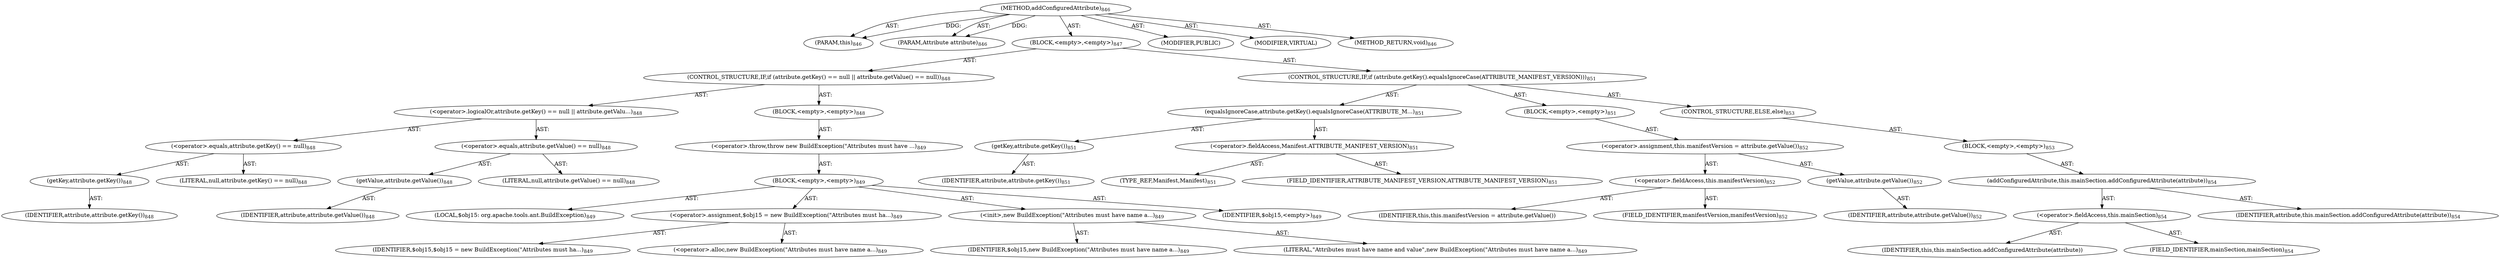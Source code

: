 digraph "addConfiguredAttribute" {  
"111669149733" [label = <(METHOD,addConfiguredAttribute)<SUB>846</SUB>> ]
"115964117058" [label = <(PARAM,this)<SUB>846</SUB>> ]
"115964117059" [label = <(PARAM,Attribute attribute)<SUB>846</SUB>> ]
"25769803895" [label = <(BLOCK,&lt;empty&gt;,&lt;empty&gt;)<SUB>847</SUB>> ]
"47244640323" [label = <(CONTROL_STRUCTURE,IF,if (attribute.getKey() == null || attribute.getValue() == null))<SUB>848</SUB>> ]
"30064771665" [label = <(&lt;operator&gt;.logicalOr,attribute.getKey() == null || attribute.getValu...)<SUB>848</SUB>> ]
"30064771666" [label = <(&lt;operator&gt;.equals,attribute.getKey() == null)<SUB>848</SUB>> ]
"30064771667" [label = <(getKey,attribute.getKey())<SUB>848</SUB>> ]
"68719477173" [label = <(IDENTIFIER,attribute,attribute.getKey())<SUB>848</SUB>> ]
"90194313336" [label = <(LITERAL,null,attribute.getKey() == null)<SUB>848</SUB>> ]
"30064771668" [label = <(&lt;operator&gt;.equals,attribute.getValue() == null)<SUB>848</SUB>> ]
"30064771669" [label = <(getValue,attribute.getValue())<SUB>848</SUB>> ]
"68719477174" [label = <(IDENTIFIER,attribute,attribute.getValue())<SUB>848</SUB>> ]
"90194313337" [label = <(LITERAL,null,attribute.getValue() == null)<SUB>848</SUB>> ]
"25769803896" [label = <(BLOCK,&lt;empty&gt;,&lt;empty&gt;)<SUB>848</SUB>> ]
"30064771670" [label = <(&lt;operator&gt;.throw,throw new BuildException(&quot;Attributes must have ...)<SUB>849</SUB>> ]
"25769803897" [label = <(BLOCK,&lt;empty&gt;,&lt;empty&gt;)<SUB>849</SUB>> ]
"94489280581" [label = <(LOCAL,$obj15: org.apache.tools.ant.BuildException)<SUB>849</SUB>> ]
"30064771671" [label = <(&lt;operator&gt;.assignment,$obj15 = new BuildException(&quot;Attributes must ha...)<SUB>849</SUB>> ]
"68719477175" [label = <(IDENTIFIER,$obj15,$obj15 = new BuildException(&quot;Attributes must ha...)<SUB>849</SUB>> ]
"30064771672" [label = <(&lt;operator&gt;.alloc,new BuildException(&quot;Attributes must have name a...)<SUB>849</SUB>> ]
"30064771673" [label = <(&lt;init&gt;,new BuildException(&quot;Attributes must have name a...)<SUB>849</SUB>> ]
"68719477176" [label = <(IDENTIFIER,$obj15,new BuildException(&quot;Attributes must have name a...)<SUB>849</SUB>> ]
"90194313338" [label = <(LITERAL,&quot;Attributes must have name and value&quot;,new BuildException(&quot;Attributes must have name a...)<SUB>849</SUB>> ]
"68719477177" [label = <(IDENTIFIER,$obj15,&lt;empty&gt;)<SUB>849</SUB>> ]
"47244640324" [label = <(CONTROL_STRUCTURE,IF,if (attribute.getKey().equalsIgnoreCase(ATTRIBUTE_MANIFEST_VERSION)))<SUB>851</SUB>> ]
"30064771674" [label = <(equalsIgnoreCase,attribute.getKey().equalsIgnoreCase(ATTRIBUTE_M...)<SUB>851</SUB>> ]
"30064771675" [label = <(getKey,attribute.getKey())<SUB>851</SUB>> ]
"68719477178" [label = <(IDENTIFIER,attribute,attribute.getKey())<SUB>851</SUB>> ]
"30064771676" [label = <(&lt;operator&gt;.fieldAccess,Manifest.ATTRIBUTE_MANIFEST_VERSION)<SUB>851</SUB>> ]
"180388626464" [label = <(TYPE_REF,Manifest,Manifest)<SUB>851</SUB>> ]
"55834574966" [label = <(FIELD_IDENTIFIER,ATTRIBUTE_MANIFEST_VERSION,ATTRIBUTE_MANIFEST_VERSION)<SUB>851</SUB>> ]
"25769803898" [label = <(BLOCK,&lt;empty&gt;,&lt;empty&gt;)<SUB>851</SUB>> ]
"30064771677" [label = <(&lt;operator&gt;.assignment,this.manifestVersion = attribute.getValue())<SUB>852</SUB>> ]
"30064771678" [label = <(&lt;operator&gt;.fieldAccess,this.manifestVersion)<SUB>852</SUB>> ]
"68719477179" [label = <(IDENTIFIER,this,this.manifestVersion = attribute.getValue())> ]
"55834574967" [label = <(FIELD_IDENTIFIER,manifestVersion,manifestVersion)<SUB>852</SUB>> ]
"30064771679" [label = <(getValue,attribute.getValue())<SUB>852</SUB>> ]
"68719477180" [label = <(IDENTIFIER,attribute,attribute.getValue())<SUB>852</SUB>> ]
"47244640325" [label = <(CONTROL_STRUCTURE,ELSE,else)<SUB>853</SUB>> ]
"25769803899" [label = <(BLOCK,&lt;empty&gt;,&lt;empty&gt;)<SUB>853</SUB>> ]
"30064771680" [label = <(addConfiguredAttribute,this.mainSection.addConfiguredAttribute(attribute))<SUB>854</SUB>> ]
"30064771681" [label = <(&lt;operator&gt;.fieldAccess,this.mainSection)<SUB>854</SUB>> ]
"68719477181" [label = <(IDENTIFIER,this,this.mainSection.addConfiguredAttribute(attribute))> ]
"55834574968" [label = <(FIELD_IDENTIFIER,mainSection,mainSection)<SUB>854</SUB>> ]
"68719477182" [label = <(IDENTIFIER,attribute,this.mainSection.addConfiguredAttribute(attribute))<SUB>854</SUB>> ]
"133143986281" [label = <(MODIFIER,PUBLIC)> ]
"133143986282" [label = <(MODIFIER,VIRTUAL)> ]
"128849018917" [label = <(METHOD_RETURN,void)<SUB>846</SUB>> ]
  "111669149733" -> "115964117058"  [ label = "AST: "] 
  "111669149733" -> "115964117059"  [ label = "AST: "] 
  "111669149733" -> "25769803895"  [ label = "AST: "] 
  "111669149733" -> "133143986281"  [ label = "AST: "] 
  "111669149733" -> "133143986282"  [ label = "AST: "] 
  "111669149733" -> "128849018917"  [ label = "AST: "] 
  "25769803895" -> "47244640323"  [ label = "AST: "] 
  "25769803895" -> "47244640324"  [ label = "AST: "] 
  "47244640323" -> "30064771665"  [ label = "AST: "] 
  "47244640323" -> "25769803896"  [ label = "AST: "] 
  "30064771665" -> "30064771666"  [ label = "AST: "] 
  "30064771665" -> "30064771668"  [ label = "AST: "] 
  "30064771666" -> "30064771667"  [ label = "AST: "] 
  "30064771666" -> "90194313336"  [ label = "AST: "] 
  "30064771667" -> "68719477173"  [ label = "AST: "] 
  "30064771668" -> "30064771669"  [ label = "AST: "] 
  "30064771668" -> "90194313337"  [ label = "AST: "] 
  "30064771669" -> "68719477174"  [ label = "AST: "] 
  "25769803896" -> "30064771670"  [ label = "AST: "] 
  "30064771670" -> "25769803897"  [ label = "AST: "] 
  "25769803897" -> "94489280581"  [ label = "AST: "] 
  "25769803897" -> "30064771671"  [ label = "AST: "] 
  "25769803897" -> "30064771673"  [ label = "AST: "] 
  "25769803897" -> "68719477177"  [ label = "AST: "] 
  "30064771671" -> "68719477175"  [ label = "AST: "] 
  "30064771671" -> "30064771672"  [ label = "AST: "] 
  "30064771673" -> "68719477176"  [ label = "AST: "] 
  "30064771673" -> "90194313338"  [ label = "AST: "] 
  "47244640324" -> "30064771674"  [ label = "AST: "] 
  "47244640324" -> "25769803898"  [ label = "AST: "] 
  "47244640324" -> "47244640325"  [ label = "AST: "] 
  "30064771674" -> "30064771675"  [ label = "AST: "] 
  "30064771674" -> "30064771676"  [ label = "AST: "] 
  "30064771675" -> "68719477178"  [ label = "AST: "] 
  "30064771676" -> "180388626464"  [ label = "AST: "] 
  "30064771676" -> "55834574966"  [ label = "AST: "] 
  "25769803898" -> "30064771677"  [ label = "AST: "] 
  "30064771677" -> "30064771678"  [ label = "AST: "] 
  "30064771677" -> "30064771679"  [ label = "AST: "] 
  "30064771678" -> "68719477179"  [ label = "AST: "] 
  "30064771678" -> "55834574967"  [ label = "AST: "] 
  "30064771679" -> "68719477180"  [ label = "AST: "] 
  "47244640325" -> "25769803899"  [ label = "AST: "] 
  "25769803899" -> "30064771680"  [ label = "AST: "] 
  "30064771680" -> "30064771681"  [ label = "AST: "] 
  "30064771680" -> "68719477182"  [ label = "AST: "] 
  "30064771681" -> "68719477181"  [ label = "AST: "] 
  "30064771681" -> "55834574968"  [ label = "AST: "] 
  "111669149733" -> "115964117058"  [ label = "DDG: "] 
  "111669149733" -> "115964117059"  [ label = "DDG: "] 
}
